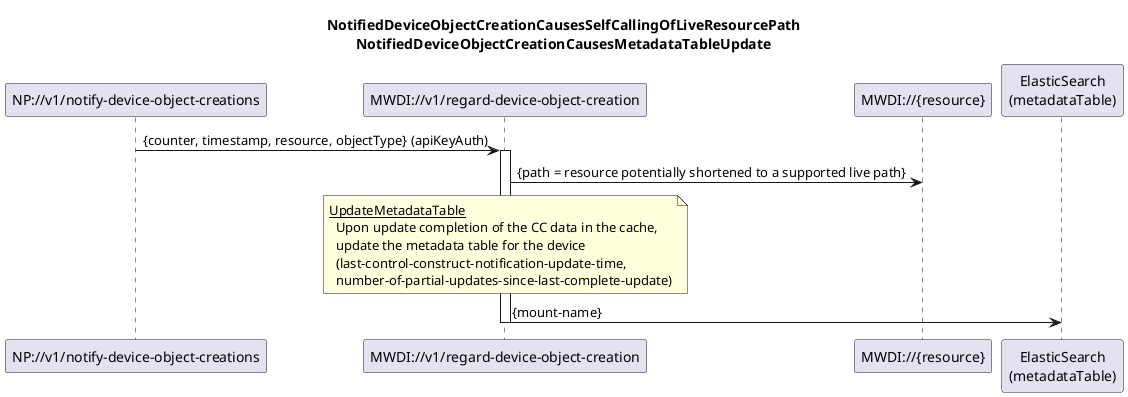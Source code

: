 @startuml 024_NotificationBasedObjectCreation
skinparam responseMessageBelowArrow true

title 
  NotifiedDeviceObjectCreationCausesSelfCallingOfLiveResourcePath
  NotifiedDeviceObjectCreationCausesMetadataTableUpdate
end title

participant "NP://v1/notify-device-object-creations" as subscription
participant "MWDI://v1/regard-device-object-creation" as regardObjectCreation
participant "MWDI://{resource}" as odlCreatedObject
participant "ElasticSearch\n(metadataTable)" as es

subscription -> regardObjectCreation: {counter, timestamp, resource, objectType} (apiKeyAuth)
activate regardObjectCreation

regardObjectCreation -> odlCreatedObject: {path = resource potentially shortened to a supported live path}

note over regardObjectCreation
  <u>UpdateMetadataTable</u>
    Upon update completion of the CC data in the cache,
    update the metadata table for the device
    (last-control-construct-notification-update-time,
    number-of-partial-updates-since-last-complete-update)
end note
regardObjectCreation -> es: {mount-name}

deactivate regardObjectCreation
@enduml